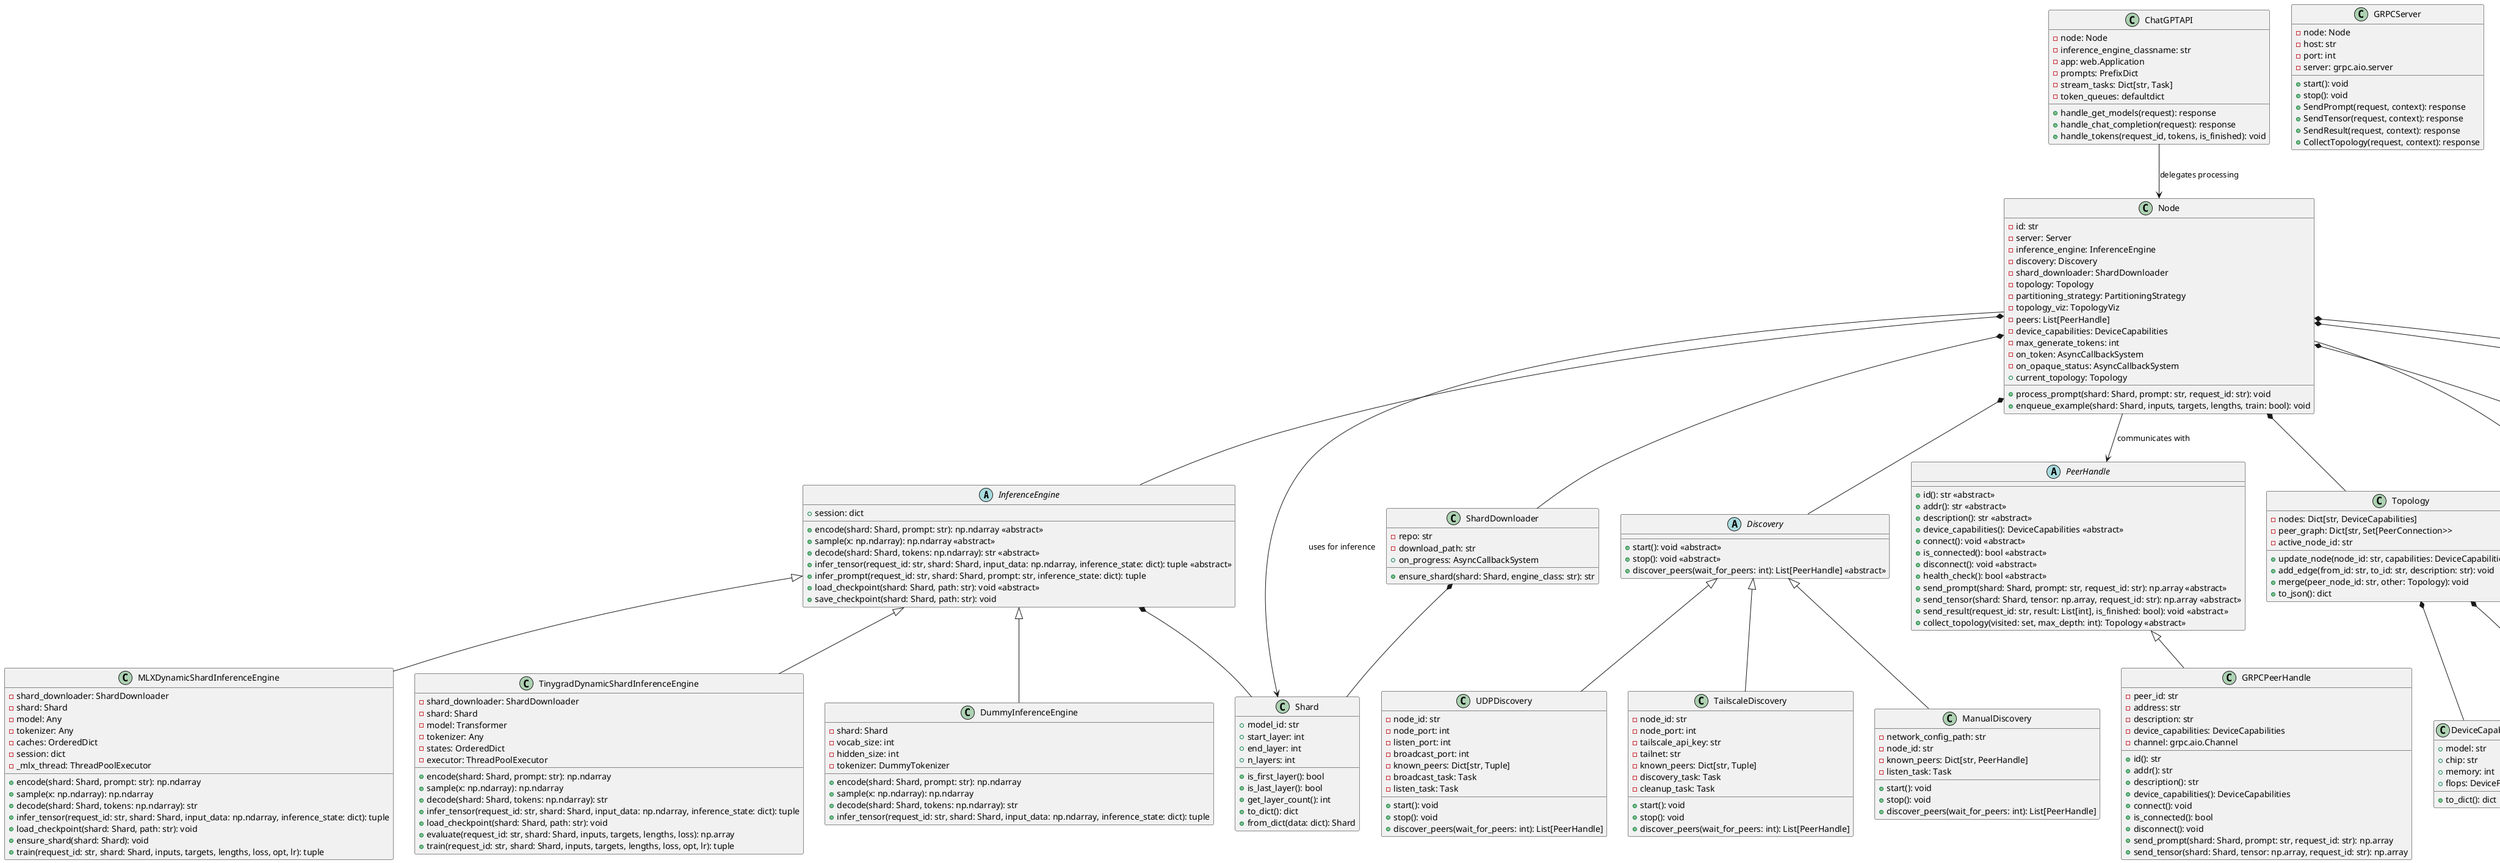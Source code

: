 @startuml
!define RECTANGLE class

' Abstract Base Classes
abstract class InferenceEngine {
  +session: dict
  +encode(shard: Shard, prompt: str): np.ndarray <<abstract>>
  +sample(x: np.ndarray): np.ndarray <<abstract>>
  +decode(shard: Shard, tokens: np.ndarray): str <<abstract>>
  +infer_tensor(request_id: str, shard: Shard, input_data: np.ndarray, inference_state: dict): tuple <<abstract>>
  +infer_prompt(request_id: str, shard: Shard, prompt: str, inference_state: dict): tuple
  +load_checkpoint(shard: Shard, path: str): void <<abstract>>
  +save_checkpoint(shard: Shard, path: str): void
}

abstract class Discovery {
  +start(): void <<abstract>>
  +stop(): void <<abstract>>
  +discover_peers(wait_for_peers: int): List[PeerHandle] <<abstract>>
}

abstract class PeerHandle {
  +id(): str <<abstract>>
  +addr(): str <<abstract>>
  +description(): str <<abstract>>
  +device_capabilities(): DeviceCapabilities <<abstract>>
  +connect(): void <<abstract>>
  +is_connected(): bool <<abstract>>
  +disconnect(): void <<abstract>>
  +health_check(): bool <<abstract>>
  +send_prompt(shard: Shard, prompt: str, request_id: str): np.array <<abstract>>
  +send_tensor(shard: Shard, tensor: np.array, request_id: str): np.array <<abstract>>
  +send_result(request_id: str, result: List[int], is_finished: bool): void <<abstract>>
  +collect_topology(visited: set, max_depth: int): Topology <<abstract>>
}

' Concrete Inference Engines
class MLXDynamicShardInferenceEngine {
  -shard_downloader: ShardDownloader
  -shard: Shard
  -model: Any
  -tokenizer: Any
  -caches: OrderedDict
  -session: dict
  -_mlx_thread: ThreadPoolExecutor
  +encode(shard: Shard, prompt: str): np.ndarray
  +sample(x: np.ndarray): np.ndarray
  +decode(shard: Shard, tokens: np.ndarray): str
  +infer_tensor(request_id: str, shard: Shard, input_data: np.ndarray, inference_state: dict): tuple
  +load_checkpoint(shard: Shard, path: str): void
  +ensure_shard(shard: Shard): void
  +train(request_id: str, shard: Shard, inputs, targets, lengths, loss, opt, lr): tuple
}

class TinygradDynamicShardInferenceEngine {
  -shard_downloader: ShardDownloader
  -shard: Shard
  -model: Transformer
  -tokenizer: Any
  -states: OrderedDict
  -executor: ThreadPoolExecutor
  +encode(shard: Shard, prompt: str): np.ndarray
  +sample(x: np.ndarray): np.ndarray
  +decode(shard: Shard, tokens: np.ndarray): str
  +infer_tensor(request_id: str, shard: Shard, input_data: np.ndarray, inference_state: dict): tuple
  +load_checkpoint(shard: Shard, path: str): void
  +evaluate(request_id: str, shard: Shard, inputs, targets, lengths, loss): np.array
  +train(request_id: str, shard: Shard, inputs, targets, lengths, loss, opt, lr): tuple
}

class DummyInferenceEngine {
  -shard: Shard
  -vocab_size: int
  -hidden_size: int
  -tokenizer: DummyTokenizer
  +encode(shard: Shard, prompt: str): np.ndarray
  +sample(x: np.ndarray): np.ndarray
  +decode(shard: Shard, tokens: np.ndarray): str
  +infer_tensor(request_id: str, shard: Shard, input_data: np.ndarray, inference_state: dict): tuple
}

' Discovery Implementations
class UDPDiscovery {
  -node_id: str
  -node_port: int
  -listen_port: int
  -broadcast_port: int
  -known_peers: Dict[str, Tuple]
  -broadcast_task: Task
  -listen_task: Task
  +start(): void
  +stop(): void
  +discover_peers(wait_for_peers: int): List[PeerHandle]
}

class TailscaleDiscovery {
  -node_id: str
  -node_port: int
  -tailscale_api_key: str
  -tailnet: str
  -known_peers: Dict[str, Tuple]
  -discovery_task: Task
  -cleanup_task: Task
  +start(): void
  +stop(): void
  +discover_peers(wait_for_peers: int): List[PeerHandle]
}

class ManualDiscovery {
  -network_config_path: str
  -node_id: str
  -known_peers: Dict[str, PeerHandle]
  -listen_task: Task
  +start(): void
  +stop(): void
  +discover_peers(wait_for_peers: int): List[PeerHandle]
}

' Server Implementation
class GRPCServer {
  -node: Node
  -host: str
  -port: int
  -server: grpc.aio.server
  +start(): void
  +stop(): void
  +SendPrompt(request, context): response
  +SendTensor(request, context): response
  +SendResult(request, context): response
  +CollectTopology(request, context): response
}

class GRPCPeerHandle {
  -peer_id: str
  -address: str
  -description: str
  -device_capabilities: DeviceCapabilities
  -channel: grpc.aio.Channel
  +id(): str
  +addr(): str
  +description(): str
  +device_capabilities(): DeviceCapabilities
  +connect(): void
  +is_connected(): bool
  +disconnect(): void
  +send_prompt(shard: Shard, prompt: str, request_id: str): np.array
  +send_tensor(shard: Shard, tensor: np.array, request_id: str): np.array
}

' Core Node Class
class Node {
  -id: str
  -server: Server
  -inference_engine: InferenceEngine
  -discovery: Discovery
  -shard_downloader: ShardDownloader
  -topology: Topology
  -partitioning_strategy: PartitioningStrategy
  -topology_viz: TopologyViz
  -peers: List[PeerHandle]
  -device_capabilities: DeviceCapabilities
  -max_generate_tokens: int
  -on_token: AsyncCallbackSystem
  -on_opaque_status: AsyncCallbackSystem
  +process_prompt(shard: Shard, prompt: str, request_id: str): void
  +enqueue_example(shard: Shard, inputs, targets, lengths, train: bool): void
  +current_topology: Topology
}

' API Layer
class ChatGPTAPI {
  -node: Node
  -inference_engine_classname: str
  -app: web.Application
  -prompts: PrefixDict
  -stream_tasks: Dict[str, Task]
  -token_queues: defaultdict
  +handle_get_models(request): response
  +handle_chat_completion(request): response
  +handle_tokens(request_id, tokens, is_finished): void
}

' Data Classes
class Shard {
  +model_id: str
  +start_layer: int
  +end_layer: int
  +n_layers: int
  +is_first_layer(): bool
  +is_last_layer(): bool
  +get_layer_count(): int
  +to_dict(): dict
  +from_dict(data: dict): Shard
}

class Topology {
  -nodes: Dict[str, DeviceCapabilities]
  -peer_graph: Dict[str, Set[PeerConnection>>
  -active_node_id: str
  +update_node(node_id: str, capabilities: DeviceCapabilities): void
  +add_edge(from_id: str, to_id: str, description: str): void
  +merge(peer_node_id: str, other: Topology): void
  +to_json(): dict
}

class Partition {
  +node_id: str
  +start: float
  +end: float
}

class DeviceCapabilities {
  +model: str
  +chip: str
  +memory: int
  +flops: DeviceFlops
  +to_dict(): dict
}

class DeviceFlops {
  +fp32: float
  +fp16: float
  +int8: float
  +to_dict(): dict
}

' Partitioning Strategy
class RingMemoryWeightedPartitioningStrategy {
  +partition(topology: Topology): List[Partition]
}

' Shard Management
class ShardDownloader {
  -repo: str
  -download_path: str
  +ensure_shard(shard: Shard, engine_class: str): str
  +on_progress: AsyncCallbackSystem
}

' Visualization
class TopologyViz {
  -topology: Topology
  -partitions: List[Partition]
  -console: Console
  -layout: Layout
  +update_prompt(request_id: str, prompt: str): void
  +update_download_progress(node_id: str, progress: RepoProgressEvent): void
}

' Inheritance Relationships
InferenceEngine <|-- MLXDynamicShardInferenceEngine
InferenceEngine <|-- TinygradDynamicShardInferenceEngine
InferenceEngine <|-- DummyInferenceEngine

Discovery <|-- UDPDiscovery
Discovery <|-- TailscaleDiscovery
Discovery <|-- ManualDiscovery

PeerHandle <|-- GRPCPeerHandle

' Composition Relationships
Node *-- InferenceEngine
Node *-- Discovery
Node *-- Server
Node *-- ShardDownloader
Node *-- Topology
Node *-- PartitioningStrategy
Node *-- TopologyViz

Topology *-- DeviceCapabilities
Topology *-- PeerConnection

ShardDownloader *-- Shard
InferenceEngine *-- Shard

RingMemoryWeightedPartitioningStrategy --|> PartitioningStrategy

' Key Object Interactions
Node --> Shard : uses for inference
Node --> Partition : maps to shards
Node --> PeerHandle : communicates with
ChatGPTAPI --> Node : delegates processing

@enduml